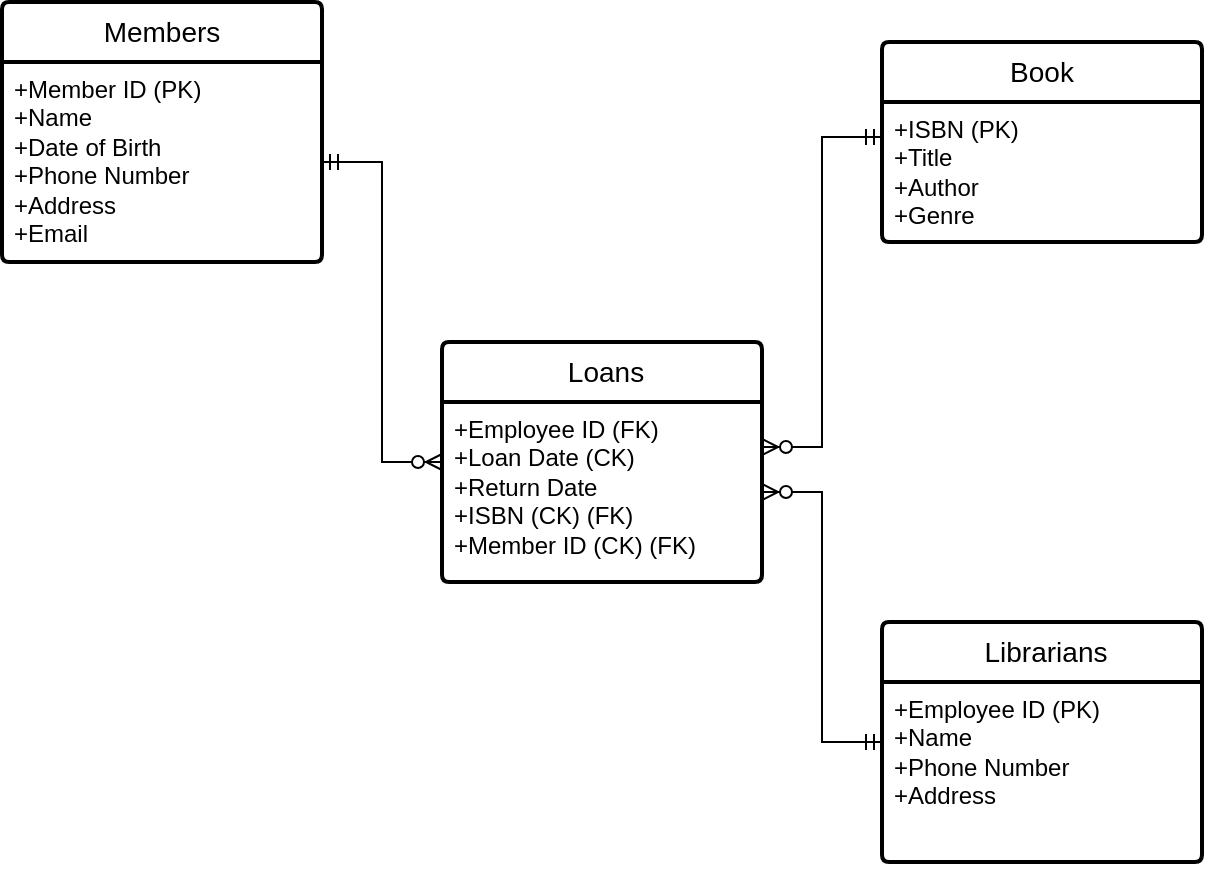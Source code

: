 <mxfile version="24.4.9" type="github">
  <diagram name="Page-1" id="JQiX8kT1mr57dHyr-gnF">
    <mxGraphModel dx="1050" dy="530" grid="1" gridSize="10" guides="1" tooltips="1" connect="1" arrows="1" fold="1" page="1" pageScale="1" pageWidth="850" pageHeight="1100" math="0" shadow="0">
      <root>
        <mxCell id="0" />
        <mxCell id="1" parent="0" />
        <mxCell id="DEPRjO1uCGuWEpomlT2Z-29" value="Book" style="swimlane;childLayout=stackLayout;horizontal=1;startSize=30;horizontalStack=0;rounded=1;fontSize=14;fontStyle=0;strokeWidth=2;resizeParent=0;resizeLast=1;shadow=0;dashed=0;align=center;arcSize=4;whiteSpace=wrap;html=1;" vertex="1" parent="1">
          <mxGeometry x="460" y="50" width="160" height="100" as="geometry" />
        </mxCell>
        <mxCell id="DEPRjO1uCGuWEpomlT2Z-30" value="+ISBN (PK)&lt;div&gt;+Title&lt;/div&gt;&lt;div&gt;+Author&lt;/div&gt;&lt;div&gt;+Genre&lt;/div&gt;" style="align=left;strokeColor=none;fillColor=none;spacingLeft=4;fontSize=12;verticalAlign=top;resizable=0;rotatable=0;part=1;html=1;" vertex="1" parent="DEPRjO1uCGuWEpomlT2Z-29">
          <mxGeometry y="30" width="160" height="70" as="geometry" />
        </mxCell>
        <mxCell id="DEPRjO1uCGuWEpomlT2Z-31" value="Members" style="swimlane;childLayout=stackLayout;horizontal=1;startSize=30;horizontalStack=0;rounded=1;fontSize=14;fontStyle=0;strokeWidth=2;resizeParent=0;resizeLast=1;shadow=0;dashed=0;align=center;arcSize=4;whiteSpace=wrap;html=1;" vertex="1" parent="1">
          <mxGeometry x="20" y="30" width="160" height="130" as="geometry" />
        </mxCell>
        <mxCell id="DEPRjO1uCGuWEpomlT2Z-32" value="+Member ID (PK)&lt;div&gt;+Name&lt;/div&gt;&lt;div&gt;+Date of Birth&lt;/div&gt;&lt;div&gt;+Phone Number&lt;/div&gt;&lt;div&gt;+Address&lt;/div&gt;&lt;div&gt;+Email&lt;/div&gt;" style="align=left;strokeColor=none;fillColor=none;spacingLeft=4;fontSize=12;verticalAlign=top;resizable=0;rotatable=0;part=1;html=1;" vertex="1" parent="DEPRjO1uCGuWEpomlT2Z-31">
          <mxGeometry y="30" width="160" height="100" as="geometry" />
        </mxCell>
        <mxCell id="DEPRjO1uCGuWEpomlT2Z-33" value="Loans" style="swimlane;childLayout=stackLayout;horizontal=1;startSize=30;horizontalStack=0;rounded=1;fontSize=14;fontStyle=0;strokeWidth=2;resizeParent=0;resizeLast=1;shadow=0;dashed=0;align=center;arcSize=4;whiteSpace=wrap;html=1;verticalAlign=top;spacingLeft=4;fontFamily=Helvetica;fontColor=default;resizable=0;fillColor=none;direction=east;" vertex="1" parent="1">
          <mxGeometry x="240" y="200" width="160" height="120" as="geometry" />
        </mxCell>
        <mxCell id="DEPRjO1uCGuWEpomlT2Z-34" value="&lt;div&gt;+Employee ID (FK)&lt;/div&gt;&lt;div&gt;+Loan Date (CK)&lt;/div&gt;&lt;div&gt;+Return Date&lt;/div&gt;&lt;div&gt;+ISBN (CK) (FK)&lt;/div&gt;&lt;div&gt;+Member ID (CK) (FK)&lt;/div&gt;" style="align=left;strokeColor=none;fillColor=none;spacingLeft=4;fontSize=12;verticalAlign=top;resizable=0;rotatable=0;part=1;html=1;fontFamily=Helvetica;fontColor=default;" vertex="1" parent="DEPRjO1uCGuWEpomlT2Z-33">
          <mxGeometry y="30" width="160" height="90" as="geometry" />
        </mxCell>
        <mxCell id="DEPRjO1uCGuWEpomlT2Z-35" value="Librarians" style="swimlane;childLayout=stackLayout;horizontal=1;startSize=30;horizontalStack=0;rounded=1;fontSize=14;fontStyle=0;strokeWidth=2;resizeParent=0;resizeLast=1;shadow=0;dashed=0;align=center;arcSize=4;whiteSpace=wrap;html=1;verticalAlign=top;spacingLeft=4;fontFamily=Helvetica;fontColor=default;resizable=0;fillColor=none;" vertex="1" parent="1">
          <mxGeometry x="460" y="340" width="160" height="120" as="geometry" />
        </mxCell>
        <mxCell id="DEPRjO1uCGuWEpomlT2Z-36" value="+Employee ID (PK)&lt;div&gt;+Name&lt;/div&gt;&lt;div&gt;+Phone Number&lt;/div&gt;&lt;div&gt;+Address&lt;/div&gt;&lt;div&gt;&amp;nbsp;&lt;/div&gt;" style="align=left;strokeColor=none;fillColor=none;spacingLeft=4;fontSize=12;verticalAlign=top;resizable=0;rotatable=0;part=1;html=1;fontFamily=Helvetica;fontColor=default;" vertex="1" parent="DEPRjO1uCGuWEpomlT2Z-35">
          <mxGeometry y="30" width="160" height="90" as="geometry" />
        </mxCell>
        <mxCell id="DEPRjO1uCGuWEpomlT2Z-47" style="edgeStyle=orthogonalEdgeStyle;rounded=0;orthogonalLoop=1;jettySize=auto;html=1;exitX=0.5;exitY=1;exitDx=0;exitDy=0;fontFamily=Helvetica;fontSize=12;fontColor=default;resizable=0;" edge="1" parent="DEPRjO1uCGuWEpomlT2Z-35" source="DEPRjO1uCGuWEpomlT2Z-36" target="DEPRjO1uCGuWEpomlT2Z-36">
          <mxGeometry relative="1" as="geometry" />
        </mxCell>
        <mxCell id="DEPRjO1uCGuWEpomlT2Z-39" value="" style="edgeStyle=entityRelationEdgeStyle;fontSize=12;html=1;endArrow=ERzeroToMany;startArrow=ERmandOne;rounded=0;fontFamily=Helvetica;fontColor=default;resizable=0;exitX=1;exitY=0.5;exitDx=0;exitDy=0;entryX=0;entryY=0.5;entryDx=0;entryDy=0;" edge="1" parent="1" source="DEPRjO1uCGuWEpomlT2Z-32" target="DEPRjO1uCGuWEpomlT2Z-33">
          <mxGeometry width="100" height="100" relative="1" as="geometry">
            <mxPoint x="370" y="330" as="sourcePoint" />
            <mxPoint x="470" y="230" as="targetPoint" />
          </mxGeometry>
        </mxCell>
        <mxCell id="DEPRjO1uCGuWEpomlT2Z-41" value="" style="edgeStyle=entityRelationEdgeStyle;fontSize=12;html=1;endArrow=ERzeroToMany;startArrow=ERmandOne;rounded=0;fontFamily=Helvetica;fontColor=default;resizable=0;exitX=0;exitY=0.25;exitDx=0;exitDy=0;entryX=1;entryY=0.25;entryDx=0;entryDy=0;" edge="1" parent="1" source="DEPRjO1uCGuWEpomlT2Z-30" target="DEPRjO1uCGuWEpomlT2Z-34">
          <mxGeometry width="100" height="100" relative="1" as="geometry">
            <mxPoint x="190" y="135" as="sourcePoint" />
            <mxPoint x="250" y="270" as="targetPoint" />
            <Array as="points">
              <mxPoint x="440" y="200" />
            </Array>
          </mxGeometry>
        </mxCell>
        <mxCell id="DEPRjO1uCGuWEpomlT2Z-49" value="" style="edgeStyle=entityRelationEdgeStyle;fontSize=12;html=1;endArrow=ERzeroToMany;startArrow=ERmandOne;rounded=0;fontFamily=Helvetica;fontColor=default;resizable=0;exitX=0;exitY=0.5;exitDx=0;exitDy=0;entryX=1;entryY=0.5;entryDx=0;entryDy=0;" edge="1" parent="1" source="DEPRjO1uCGuWEpomlT2Z-35" target="DEPRjO1uCGuWEpomlT2Z-34">
          <mxGeometry width="100" height="100" relative="1" as="geometry">
            <mxPoint x="480" y="118" as="sourcePoint" />
            <mxPoint x="480" y="380" as="targetPoint" />
            <Array as="points">
              <mxPoint x="460" y="220" />
            </Array>
          </mxGeometry>
        </mxCell>
      </root>
    </mxGraphModel>
  </diagram>
</mxfile>
